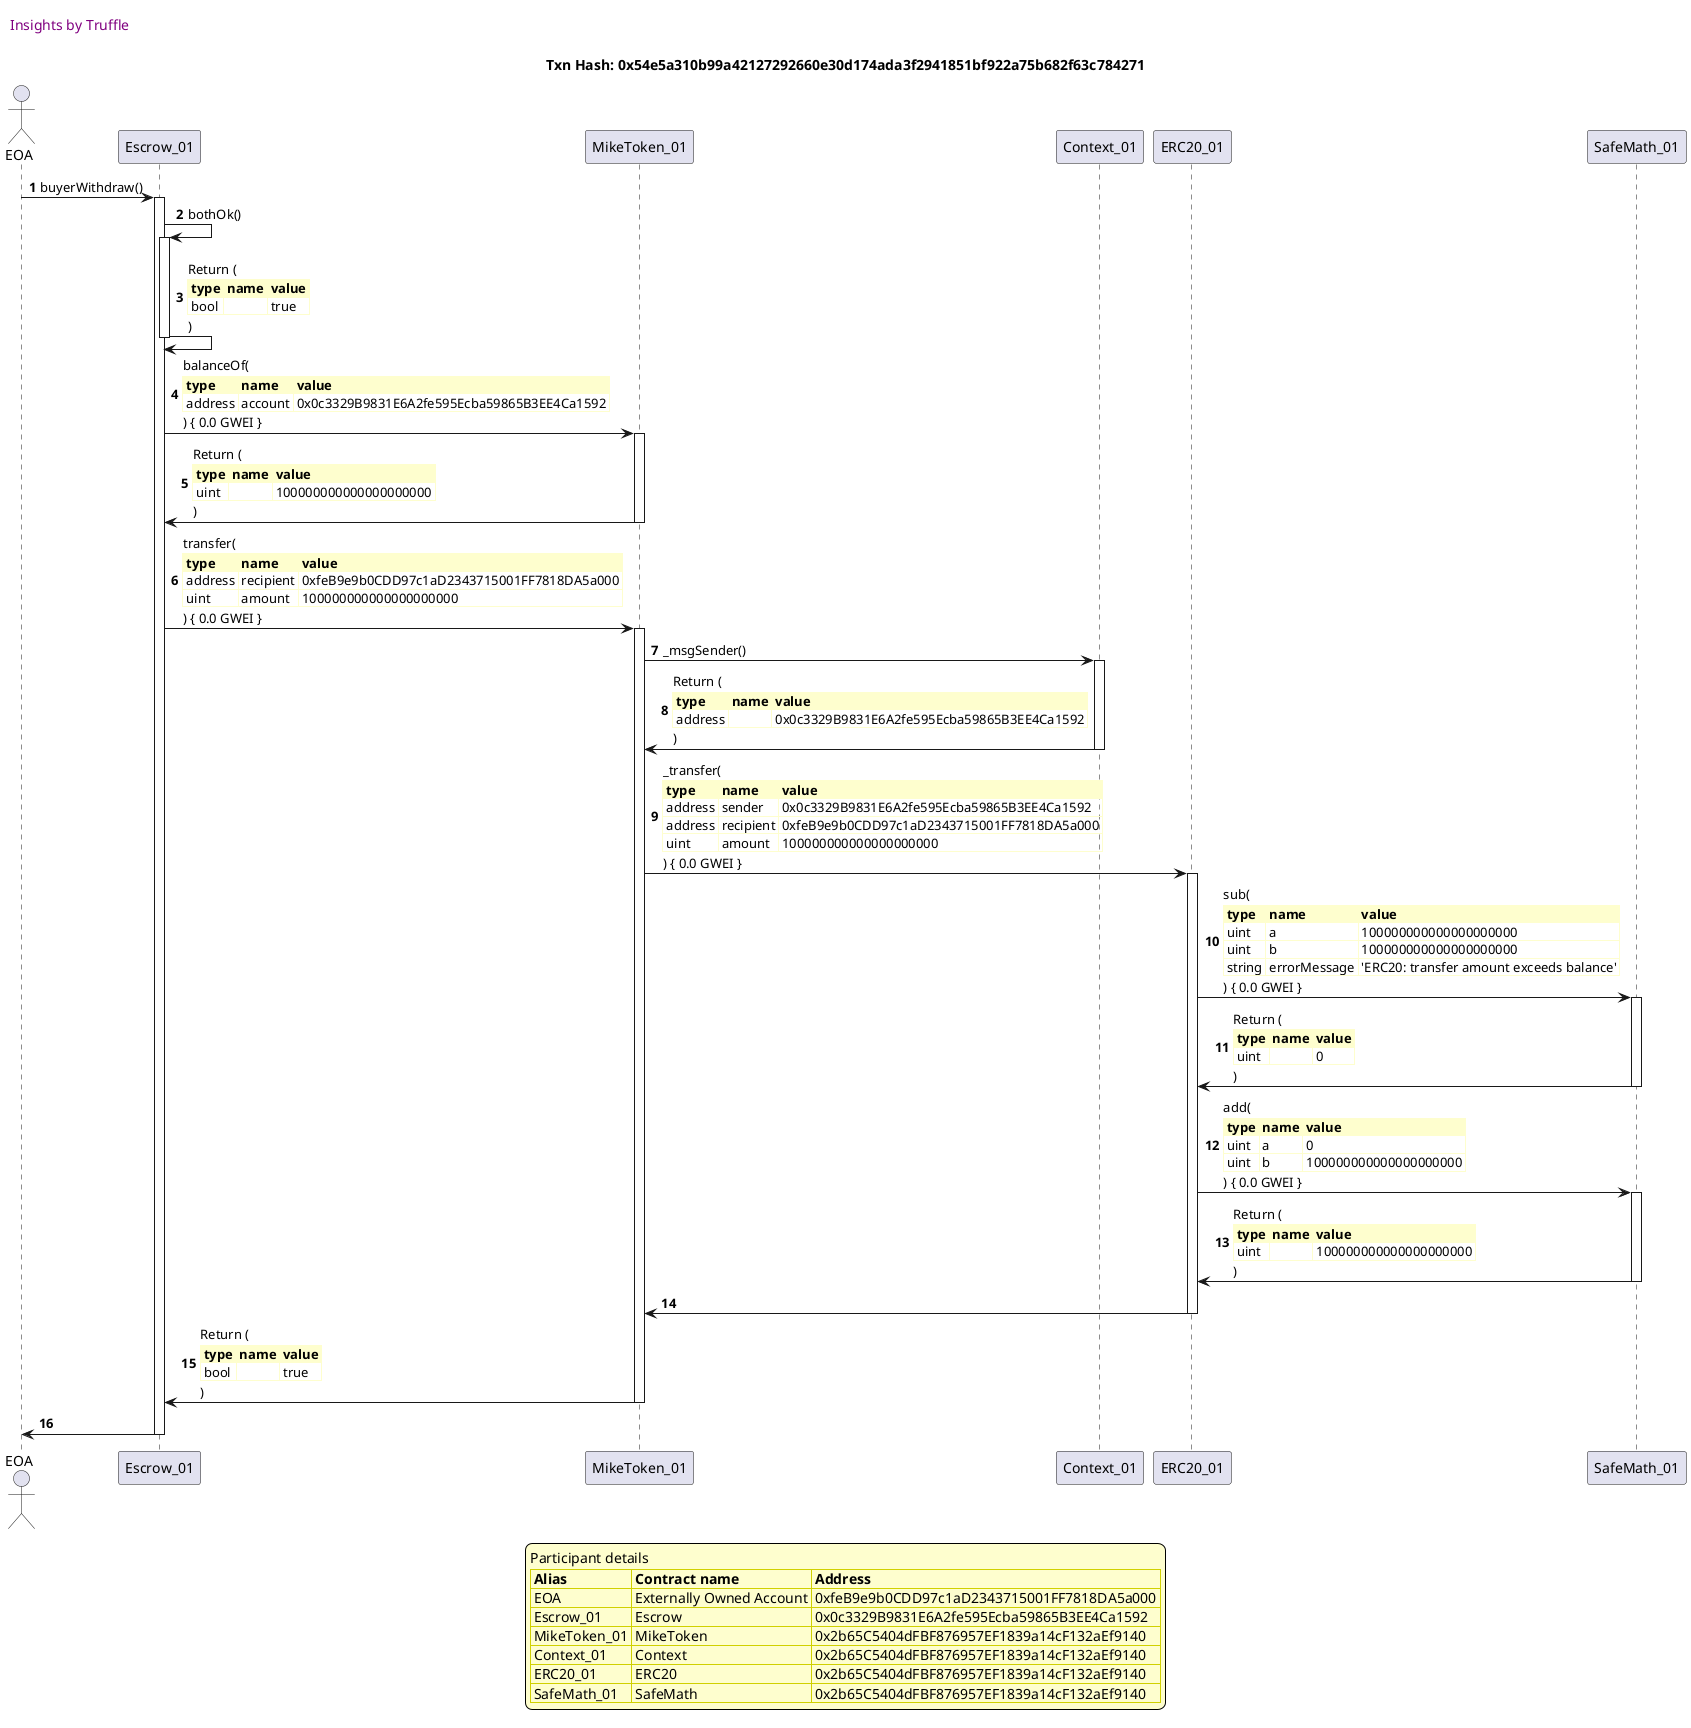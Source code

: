 

@startuml

autonumber
skinparam legendBackgroundColor #FEFECE

<style>
      header {
        HorizontalAlignment left
        FontColor purple
        FontSize 14
        Padding 10
      }
    </style>

header Insights by Truffle

title Txn Hash: 0x54e5a310b99a42127292660e30d174ada3f2941851bf922a75b682f63c784271


actor EOA as "EOA"
participant Escrow_01 as "Escrow_01"
participant MikeToken_01 as "MikeToken_01"
participant Context_01 as "Context_01"
participant ERC20_01 as "ERC20_01"
participant SafeMath_01 as "SafeMath_01"

"EOA" -> "Escrow_01" ++: buyerWithdraw()
"Escrow_01" -> "Escrow_01" ++: bothOk()
"Escrow_01" -> "Escrow_01" --: Return (\n\
<#FEFECE,#FEFECE>|= type |= name |= value |\n\
| bool |  | true |\n\
)
"Escrow_01" -> "MikeToken_01" ++: balanceOf(\n\
<#FEFECE,#FEFECE>|= type |= name |= value |\n\
| address | account | 0x0c3329B9831E6A2fe595Ecba59865B3EE4Ca1592 |\n\
) { 0.0 GWEI }
"MikeToken_01" -> "Escrow_01" --: Return (\n\
<#FEFECE,#FEFECE>|= type |= name |= value |\n\
| uint |  | 100000000000000000000 |\n\
)
"Escrow_01" -> "MikeToken_01" ++: transfer(\n\
<#FEFECE,#FEFECE>|= type |= name |= value |\n\
| address | recipient | 0xfeB9e9b0CDD97c1aD2343715001FF7818DA5a000 |\n\
| uint | amount | 100000000000000000000 |\n\
) { 0.0 GWEI }
"MikeToken_01" -> "Context_01" ++: _msgSender()
"Context_01" -> "MikeToken_01" --: Return (\n\
<#FEFECE,#FEFECE>|= type |= name |= value |\n\
| address |  | 0x0c3329B9831E6A2fe595Ecba59865B3EE4Ca1592 |\n\
)
"MikeToken_01" -> "ERC20_01" ++: _transfer(\n\
<#FEFECE,#FEFECE>|= type |= name |= value |\n\
| address | sender | 0x0c3329B9831E6A2fe595Ecba59865B3EE4Ca1592 |\n\
| address | recipient | 0xfeB9e9b0CDD97c1aD2343715001FF7818DA5a000 |\n\
| uint | amount | 100000000000000000000 |\n\
) { 0.0 GWEI }
"ERC20_01" -> "SafeMath_01" ++: sub(\n\
<#FEFECE,#FEFECE>|= type |= name |= value |\n\
| uint | a | 100000000000000000000 |\n\
| uint | b | 100000000000000000000 |\n\
| string | errorMessage | 'ERC20: transfer amount exceeds balance' |\n\
) { 0.0 GWEI }
"SafeMath_01" -> "ERC20_01" --: Return (\n\
<#FEFECE,#FEFECE>|= type |= name |= value |\n\
| uint |  | 0 |\n\
)
"ERC20_01" -> "SafeMath_01" ++: add(\n\
<#FEFECE,#FEFECE>|= type |= name |= value |\n\
| uint | a | 0 |\n\
| uint | b | 100000000000000000000 |\n\
) { 0.0 GWEI }
"SafeMath_01" -> "ERC20_01" --: Return (\n\
<#FEFECE,#FEFECE>|= type |= name |= value |\n\
| uint |  | 100000000000000000000 |\n\
)
"ERC20_01" -> "MikeToken_01" --: 
"MikeToken_01" -> "Escrow_01" --: Return (\n\
<#FEFECE,#FEFECE>|= type |= name |= value |\n\
| bool |  | true |\n\
)
"Escrow_01" -> "EOA" --: 

legend
Participant details
<#FEFECE,#D0D000>|= Alias |= Contract name |= Address |
<#FEFECE>| EOA | Externally Owned Account | 0xfeB9e9b0CDD97c1aD2343715001FF7818DA5a000 |
<#FEFECE>| Escrow_01 | Escrow | 0x0c3329B9831E6A2fe595Ecba59865B3EE4Ca1592 |
<#FEFECE>| MikeToken_01 | MikeToken | 0x2b65C5404dFBF876957EF1839a14cF132aEf9140 |
<#FEFECE>| Context_01 | Context | 0x2b65C5404dFBF876957EF1839a14cF132aEf9140 |
<#FEFECE>| ERC20_01 | ERC20 | 0x2b65C5404dFBF876957EF1839a14cF132aEf9140 |
<#FEFECE>| SafeMath_01 | SafeMath | 0x2b65C5404dFBF876957EF1839a14cF132aEf9140 |
endlegend

@enduml
